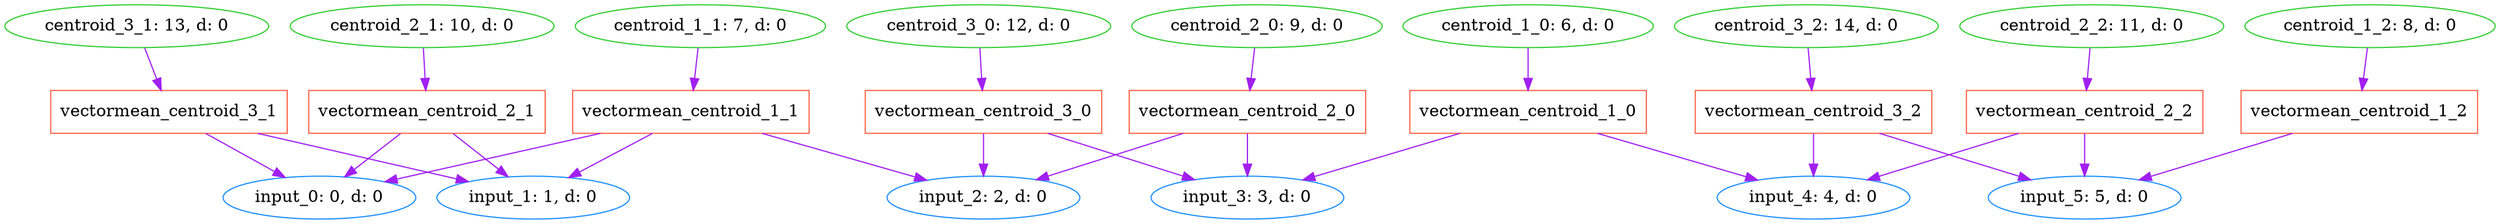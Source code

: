 digraph G {
0 [label="input_0: 0, d: 0", shape=oval, color=dodgerblue];
1 [label="input_1: 1, d: 0", shape=oval, color=dodgerblue];
2 [label="input_2: 2, d: 0", shape=oval, color=dodgerblue];
3 [label="input_3: 3, d: 0", shape=oval, color=dodgerblue];
4 [label="input_4: 4, d: 0", shape=oval, color=dodgerblue];
5 [label="input_5: 5, d: 0", shape=oval, color=dodgerblue];
6 [label="centroid_1_0: 6, d: 0", shape=oval, color=limegreen];
7 [label="vectormean_centroid_1_0", shape=box, color=tomato];
8 [label="centroid_1_1: 7, d: 0", shape=oval, color=limegreen];
9 [label="vectormean_centroid_1_1", shape=box, color=tomato];
10 [label="centroid_1_2: 8, d: 0", shape=oval, color=limegreen];
11 [label="vectormean_centroid_1_2", shape=box, color=tomato];
12 [label="centroid_2_0: 9, d: 0", shape=oval, color=limegreen];
13 [label="vectormean_centroid_2_0", shape=box, color=tomato];
14 [label="centroid_2_1: 10, d: 0", shape=oval, color=limegreen];
15 [label="vectormean_centroid_2_1", shape=box, color=tomato];
16 [label="centroid_2_2: 11, d: 0", shape=oval, color=limegreen];
17 [label="vectormean_centroid_2_2", shape=box, color=tomato];
18 [label="centroid_3_0: 12, d: 0", shape=oval, color=limegreen];
19 [label="vectormean_centroid_3_0", shape=box, color=tomato];
20 [label="centroid_3_1: 13, d: 0", shape=oval, color=limegreen];
21 [label="vectormean_centroid_3_1", shape=box, color=tomato];
22 [label="centroid_3_2: 14, d: 0", shape=oval, color=limegreen];
23 [label="vectormean_centroid_3_2", shape=box, color=tomato];
6->7  [color=purple]
 [label=""];
7->3  [color=purple]
 [label=""];
7->4  [color=purple]
 [label=""];
8->9  [color=purple]
 [label=""];
9->0  [color=purple]
 [label=""];
9->1  [color=purple]
 [label=""];
9->2  [color=purple]
 [label=""];
10->11  [color=purple]
 [label=""];
11->5  [color=purple]
 [label=""];
12->13  [color=purple]
 [label=""];
13->2  [color=purple]
 [label=""];
13->3  [color=purple]
 [label=""];
14->15  [color=purple]
 [label=""];
15->0  [color=purple]
 [label=""];
15->1  [color=purple]
 [label=""];
16->17  [color=purple]
 [label=""];
17->4  [color=purple]
 [label=""];
17->5  [color=purple]
 [label=""];
18->19  [color=purple]
 [label=""];
19->2  [color=purple]
 [label=""];
19->3  [color=purple]
 [label=""];
20->21  [color=purple]
 [label=""];
21->0  [color=purple]
 [label=""];
21->1  [color=purple]
 [label=""];
22->23  [color=purple]
 [label=""];
23->4  [color=purple]
 [label=""];
23->5  [color=purple]
 [label=""];
}

